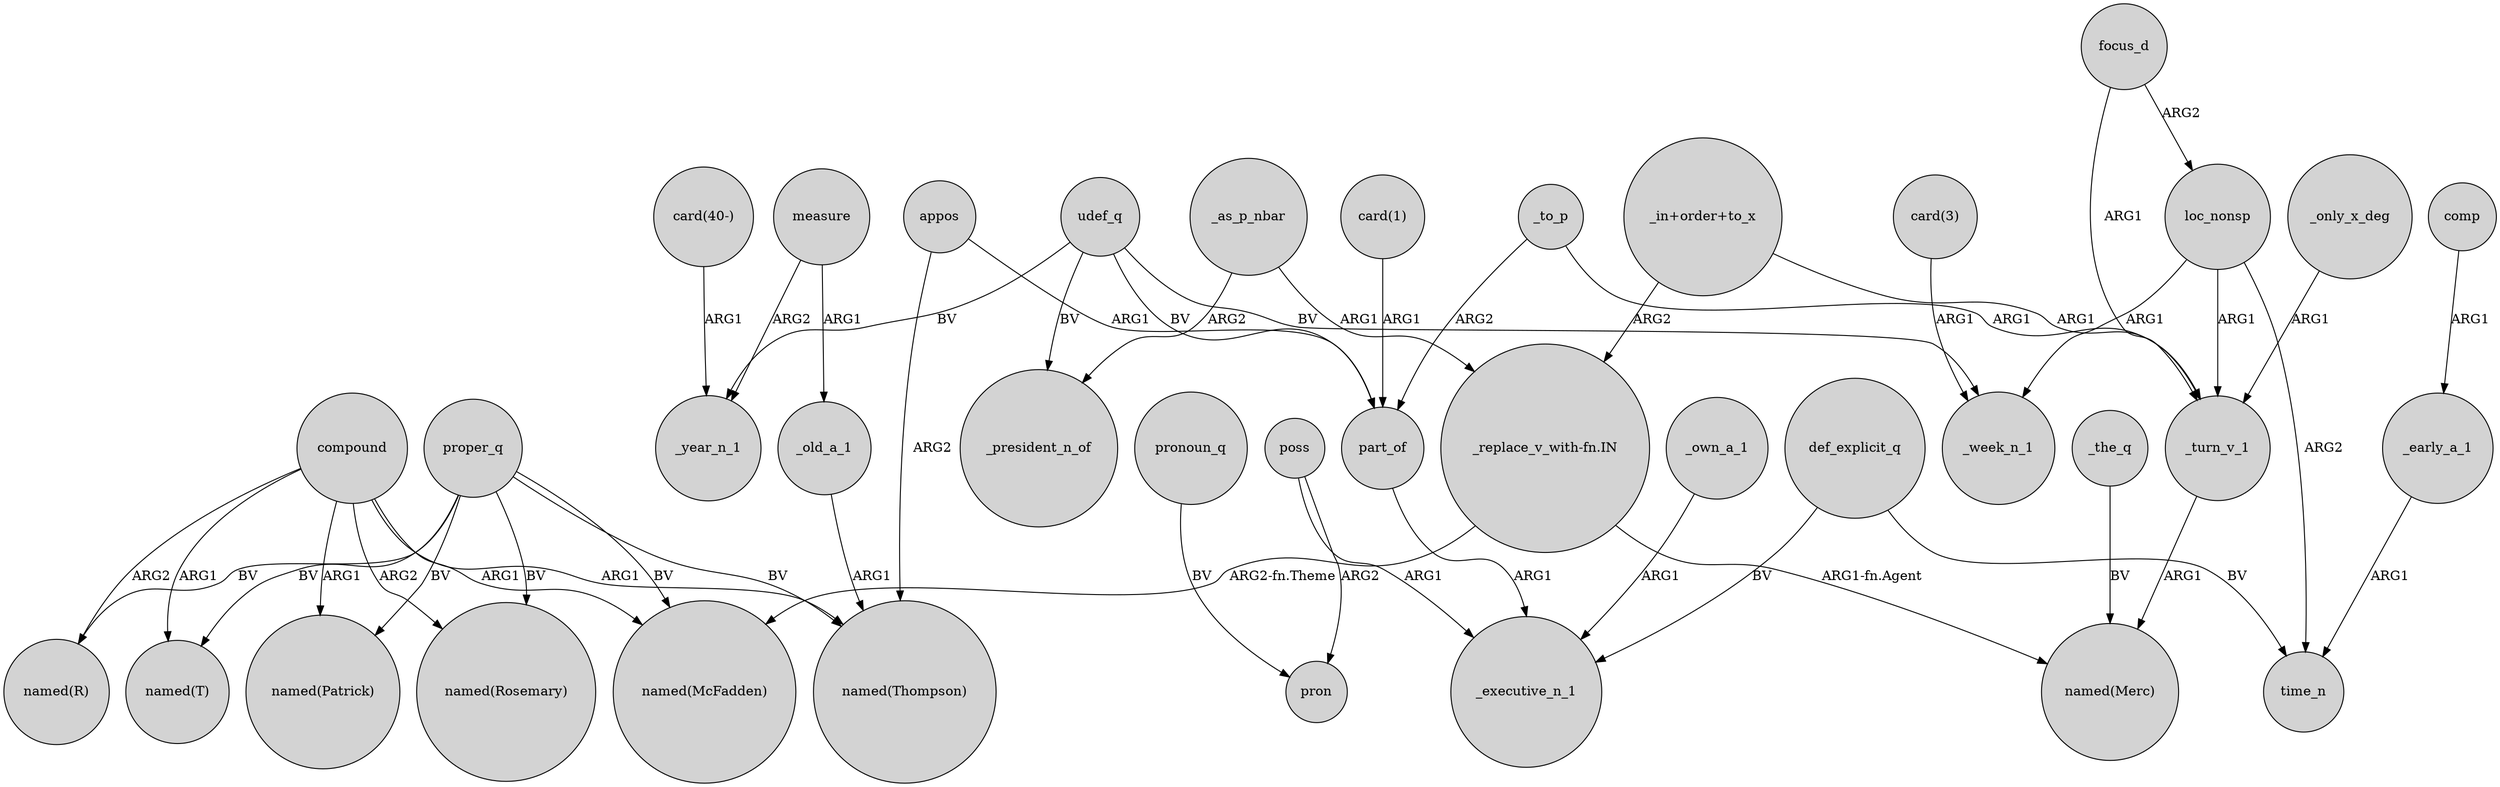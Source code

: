 digraph {
	node [shape=circle style=filled]
	compound -> "named(Patrick)" [label=ARG1]
	focus_d -> loc_nonsp [label=ARG2]
	udef_q -> part_of [label=BV]
	poss -> pron [label=ARG2]
	compound -> "named(T)" [label=ARG1]
	measure -> _year_n_1 [label=ARG2]
	compound -> "named(R)" [label=ARG2]
	poss -> _executive_n_1 [label=ARG1]
	def_explicit_q -> time_n [label=BV]
	compound -> "named(Rosemary)" [label=ARG2]
	loc_nonsp -> _week_n_1 [label=ARG1]
	proper_q -> "named(Thompson)" [label=BV]
	_as_p_nbar -> _president_n_of [label=ARG2]
	_own_a_1 -> _executive_n_1 [label=ARG1]
	proper_q -> "named(T)" [label=BV]
	loc_nonsp -> _turn_v_1 [label=ARG1]
	_the_q -> "named(Merc)" [label=BV]
	"_in+order+to_x" -> "_replace_v_with-fn.IN" [label=ARG2]
	_to_p -> _turn_v_1 [label=ARG1]
	part_of -> _executive_n_1 [label=ARG1]
	appos -> part_of [label=ARG1]
	"_replace_v_with-fn.IN" -> "named(McFadden)" [label="ARG2-fn.Theme"]
	def_explicit_q -> _executive_n_1 [label=BV]
	"_replace_v_with-fn.IN" -> "named(Merc)" [label="ARG1-fn.Agent"]
	loc_nonsp -> time_n [label=ARG2]
	focus_d -> _turn_v_1 [label=ARG1]
	"_in+order+to_x" -> _turn_v_1 [label=ARG1]
	measure -> _old_a_1 [label=ARG1]
	_old_a_1 -> "named(Thompson)" [label=ARG1]
	pronoun_q -> pron [label=BV]
	compound -> "named(Thompson)" [label=ARG1]
	_only_x_deg -> _turn_v_1 [label=ARG1]
	udef_q -> _president_n_of [label=BV]
	proper_q -> "named(Patrick)" [label=BV]
	udef_q -> _week_n_1 [label=BV]
	proper_q -> "named(McFadden)" [label=BV]
	_to_p -> part_of [label=ARG2]
	"card(3)" -> _week_n_1 [label=ARG1]
	_turn_v_1 -> "named(Merc)" [label=ARG1]
	"card(1)" -> part_of [label=ARG1]
	_early_a_1 -> time_n [label=ARG1]
	udef_q -> _year_n_1 [label=BV]
	proper_q -> "named(R)" [label=BV]
	appos -> "named(Thompson)" [label=ARG2]
	"card(40-)" -> _year_n_1 [label=ARG1]
	_as_p_nbar -> "_replace_v_with-fn.IN" [label=ARG1]
	compound -> "named(McFadden)" [label=ARG1]
	comp -> _early_a_1 [label=ARG1]
	proper_q -> "named(Rosemary)" [label=BV]
}
